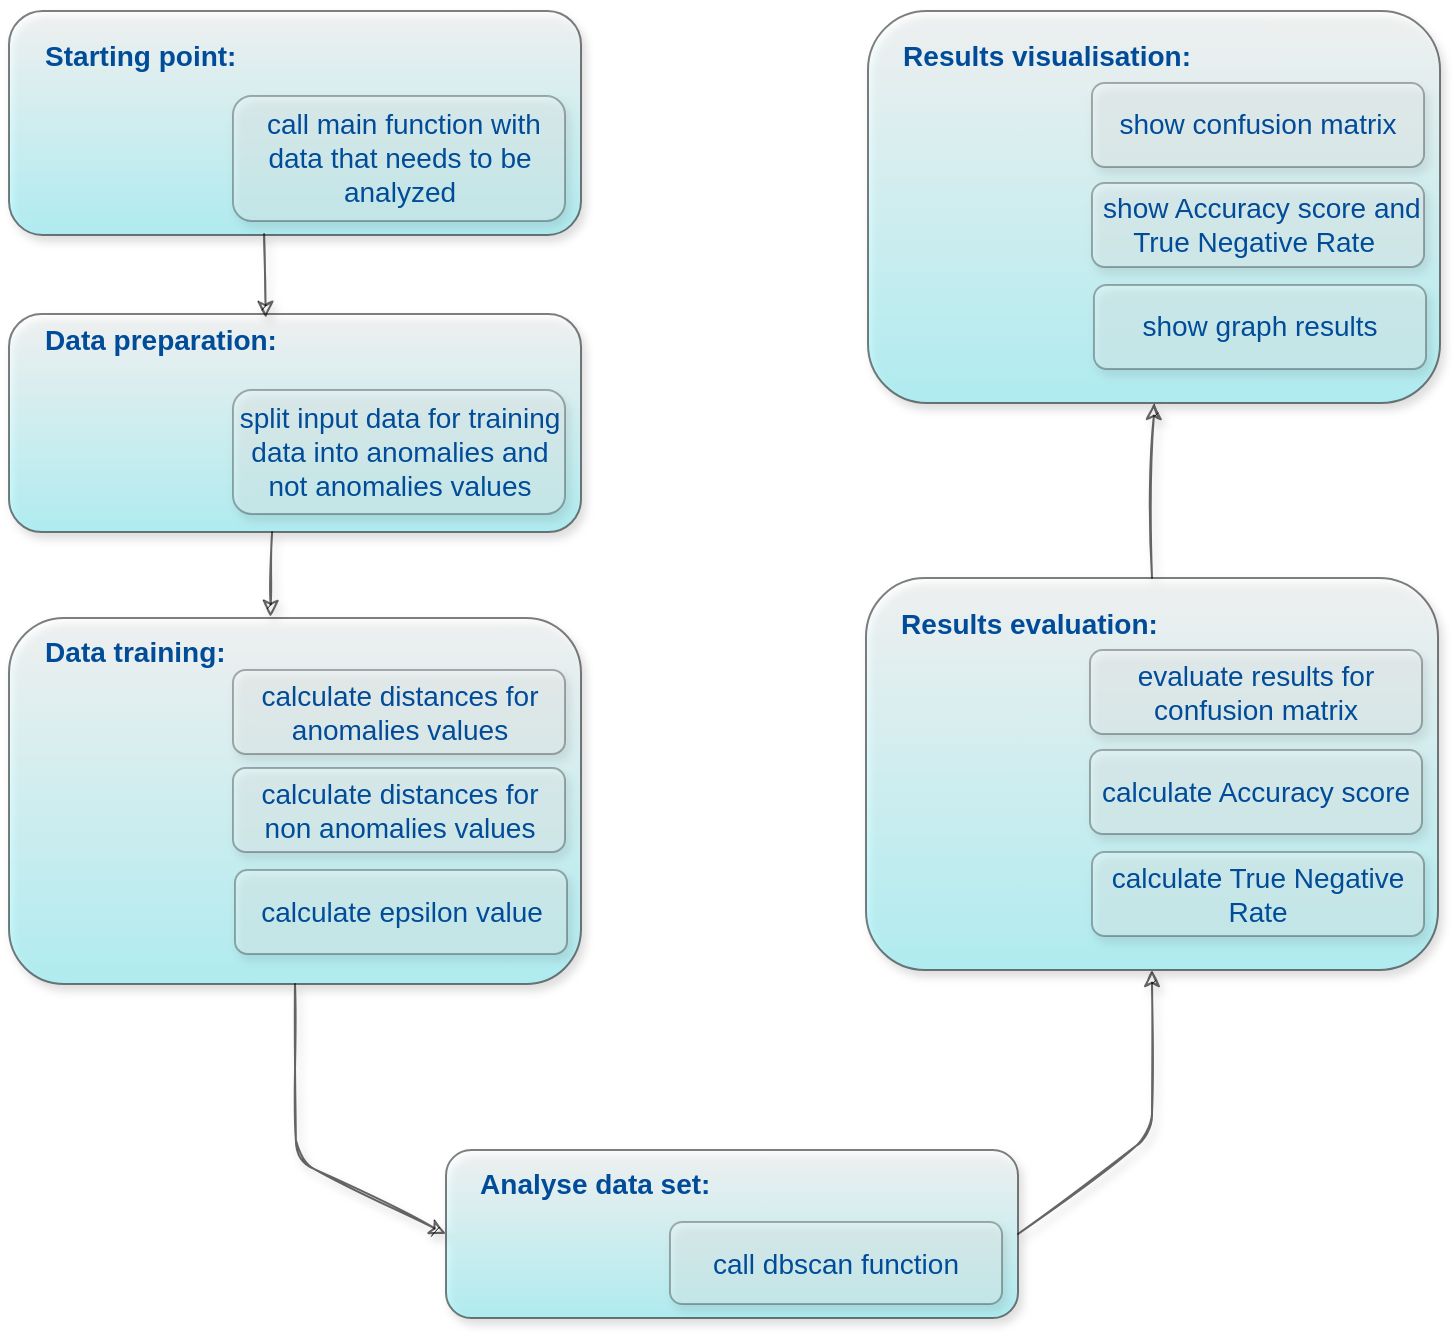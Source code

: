 <mxfile version="14.4.2" type="device"><diagram id="8S_RQ6HSrrF0hFBKdncf" name="Page-1"><mxGraphModel dx="869" dy="947" grid="0" gridSize="14" guides="1" tooltips="1" connect="1" arrows="1" fold="1" page="1" pageScale="1" pageWidth="827" pageHeight="1169" background="#ffffff" math="0" shadow="0"><root><mxCell id="0"/><mxCell id="1" parent="0"/><mxCell id="PmHuQcK_YBfRDiKqC3mB-1" value="&lt;font style=&quot;font-size: 14px&quot;&gt;&lt;font color=&quot;#004c99&quot;&gt;&lt;b&gt;&amp;nbsp; &amp;nbsp; Starting point:&lt;br&gt;&lt;br&gt;&lt;/b&gt;&lt;br&gt;&lt;br&gt;&lt;/font&gt;&lt;br&gt;&lt;/font&gt;" style="rounded=1;whiteSpace=wrap;html=1;glass=0;sketch=0;shadow=1;opacity=50;align=left;gradientDirection=south;gradientColor=#80F7FF;" parent="1" vertex="1"><mxGeometry x="62.5" y="115.47" width="286" height="112" as="geometry"/></mxCell><mxCell id="PmHuQcK_YBfRDiKqC3mB-57" value="&lt;font style=&quot;font-size: 14px&quot;&gt;&lt;font color=&quot;#004c99&quot;&gt;&amp;nbsp;call main function with data that needs to be analyzed&lt;/font&gt;&lt;br&gt;&lt;/font&gt;" style="rounded=1;whiteSpace=wrap;html=1;glass=0;sketch=0;shadow=1;opacity=30;" parent="1" vertex="1"><mxGeometry x="174.5" y="158" width="166" height="62.47" as="geometry"/></mxCell><mxCell id="PmHuQcK_YBfRDiKqC3mB-59" value="&lt;font style=&quot;font-size: 14px&quot;&gt;&lt;font color=&quot;#004c99&quot;&gt;&lt;b&gt;&amp;nbsp; &amp;nbsp; Data preparation:&lt;br&gt;&lt;br&gt;&lt;br&gt;&lt;/b&gt;&lt;br&gt;&lt;br&gt;&lt;/font&gt;&lt;br&gt;&lt;/font&gt;" style="rounded=1;whiteSpace=wrap;html=1;glass=0;sketch=0;shadow=1;opacity=50;align=left;gradientDirection=south;gradientColor=#80F7FF;" parent="1" vertex="1"><mxGeometry x="62.5" y="267" width="286" height="109" as="geometry"/></mxCell><mxCell id="PmHuQcK_YBfRDiKqC3mB-60" value="&lt;font style=&quot;font-size: 14px&quot;&gt;&lt;font color=&quot;#004c99&quot;&gt;split input data for training data into anomalies and not anomalies values&lt;/font&gt;&lt;br&gt;&lt;/font&gt;" style="rounded=1;whiteSpace=wrap;html=1;glass=0;sketch=0;shadow=1;opacity=30;" parent="1" vertex="1"><mxGeometry x="174.5" y="305" width="166" height="62" as="geometry"/></mxCell><mxCell id="PmHuQcK_YBfRDiKqC3mB-61" value="&lt;font style=&quot;font-size: 14px&quot;&gt;&lt;font color=&quot;#004c99&quot;&gt;&lt;b&gt;&amp;nbsp; &amp;nbsp; Data training:&lt;br&gt;&lt;br&gt;&lt;br&gt;&lt;br&gt;&lt;br&gt;&lt;br&gt;&lt;br&gt;&lt;/b&gt;&lt;br&gt;&lt;br&gt;&lt;/font&gt;&lt;br&gt;&lt;/font&gt;" style="rounded=1;whiteSpace=wrap;html=1;glass=0;sketch=0;shadow=1;opacity=50;align=left;gradientColor=#80F7FF;" parent="1" vertex="1"><mxGeometry x="62.5" y="419" width="286" height="183" as="geometry"/></mxCell><mxCell id="PmHuQcK_YBfRDiKqC3mB-62" value="&lt;font style=&quot;font-size: 14px&quot;&gt;&lt;font color=&quot;#004c99&quot;&gt;calculate distances for anomalies values&lt;/font&gt;&lt;br&gt;&lt;/font&gt;" style="rounded=1;whiteSpace=wrap;html=1;glass=0;sketch=0;shadow=1;opacity=30;" parent="1" vertex="1"><mxGeometry x="174.5" y="445" width="166" height="42" as="geometry"/></mxCell><mxCell id="PmHuQcK_YBfRDiKqC3mB-63" value="&lt;font style=&quot;font-size: 14px&quot;&gt;&lt;font color=&quot;#004c99&quot;&gt;calculate distances for non anomalies values&lt;/font&gt;&lt;br&gt;&lt;/font&gt;" style="rounded=1;whiteSpace=wrap;html=1;glass=0;sketch=0;shadow=1;opacity=30;" parent="1" vertex="1"><mxGeometry x="174.5" y="494" width="166" height="42" as="geometry"/></mxCell><mxCell id="PmHuQcK_YBfRDiKqC3mB-64" value="&lt;font style=&quot;font-size: 14px&quot;&gt;&lt;font color=&quot;#004c99&quot;&gt;calculate epsilon value&lt;/font&gt;&lt;br&gt;&lt;/font&gt;" style="rounded=1;whiteSpace=wrap;html=1;glass=0;sketch=0;shadow=1;opacity=30;" parent="1" vertex="1"><mxGeometry x="175.5" y="545" width="166" height="42" as="geometry"/></mxCell><mxCell id="PmHuQcK_YBfRDiKqC3mB-68" value="&lt;font style=&quot;font-size: 14px&quot;&gt;&lt;font color=&quot;#004c99&quot;&gt;&lt;b&gt;&amp;nbsp; &amp;nbsp; Analyse data set:&lt;br&gt;&lt;br&gt;&lt;/b&gt;&lt;b&gt;&lt;br&gt;&lt;/b&gt;&lt;/font&gt;&lt;br&gt;&lt;/font&gt;" style="rounded=1;whiteSpace=wrap;html=1;glass=0;sketch=0;shadow=1;opacity=50;align=left;gradientColor=#80F7FF;" parent="1" vertex="1"><mxGeometry x="281" y="685" width="286" height="84" as="geometry"/></mxCell><mxCell id="PmHuQcK_YBfRDiKqC3mB-69" value="&lt;font style=&quot;font-size: 14px&quot;&gt;&lt;font color=&quot;#004c99&quot;&gt;call dbscan function&lt;/font&gt;&lt;br&gt;&lt;/font&gt;" style="rounded=1;whiteSpace=wrap;html=1;glass=0;sketch=0;shadow=1;opacity=30;" parent="1" vertex="1"><mxGeometry x="393" y="721" width="166" height="41" as="geometry"/></mxCell><mxCell id="PmHuQcK_YBfRDiKqC3mB-71" value="&lt;font style=&quot;font-size: 14px&quot;&gt;&lt;font color=&quot;#004c99&quot;&gt;&lt;b&gt;&amp;nbsp; &amp;nbsp; Results evaluation:&lt;br&gt;&lt;br&gt;&lt;br&gt;&lt;br&gt;&lt;br&gt;&lt;br&gt;&lt;br&gt;&lt;/b&gt;&lt;br&gt;&lt;br&gt;&lt;/font&gt;&lt;br&gt;&lt;/font&gt;" style="rounded=1;whiteSpace=wrap;html=1;glass=0;sketch=0;shadow=1;opacity=50;align=left;gradientColor=#80F7FF;" parent="1" vertex="1"><mxGeometry x="491" y="399" width="286" height="196" as="geometry"/></mxCell><mxCell id="PmHuQcK_YBfRDiKqC3mB-72" value="&lt;font style=&quot;font-size: 14px&quot;&gt;&lt;font color=&quot;#004c99&quot;&gt;evaluate results for confusion matrix&lt;/font&gt;&lt;br&gt;&lt;/font&gt;" style="rounded=1;whiteSpace=wrap;html=1;glass=0;sketch=0;shadow=1;opacity=30;" parent="1" vertex="1"><mxGeometry x="603" y="435" width="166" height="42" as="geometry"/></mxCell><mxCell id="PmHuQcK_YBfRDiKqC3mB-73" value="&lt;font style=&quot;font-size: 14px&quot;&gt;&lt;font color=&quot;#004c99&quot;&gt;calculate Accuracy score&lt;/font&gt;&lt;br&gt;&lt;/font&gt;" style="rounded=1;whiteSpace=wrap;html=1;glass=0;sketch=0;shadow=1;opacity=30;" parent="1" vertex="1"><mxGeometry x="603" y="485" width="166" height="42" as="geometry"/></mxCell><mxCell id="PmHuQcK_YBfRDiKqC3mB-74" value="&lt;font style=&quot;font-size: 14px&quot;&gt;&lt;font color=&quot;#004c99&quot;&gt;calculate True Negative Rate&lt;/font&gt;&lt;br&gt;&lt;/font&gt;" style="rounded=1;whiteSpace=wrap;html=1;glass=0;sketch=0;shadow=1;opacity=30;" parent="1" vertex="1"><mxGeometry x="604" y="536" width="166" height="42" as="geometry"/></mxCell><mxCell id="PmHuQcK_YBfRDiKqC3mB-75" value="&lt;font style=&quot;font-size: 14px&quot;&gt;&lt;font color=&quot;#004c99&quot;&gt;&lt;b&gt;&amp;nbsp; &amp;nbsp; Results visualisation:&lt;br&gt;&lt;br&gt;&lt;br&gt;&lt;br&gt;&lt;br&gt;&lt;br&gt;&lt;br&gt;&lt;/b&gt;&lt;br&gt;&lt;br&gt;&lt;/font&gt;&lt;br&gt;&lt;/font&gt;" style="rounded=1;whiteSpace=wrap;html=1;glass=0;sketch=0;shadow=1;opacity=50;align=left;gradientColor=#80F7FF;" parent="1" vertex="1"><mxGeometry x="492" y="115.47" width="286" height="196" as="geometry"/></mxCell><mxCell id="PmHuQcK_YBfRDiKqC3mB-76" value="&lt;font style=&quot;font-size: 14px&quot;&gt;&lt;font color=&quot;#004c99&quot;&gt;show confusion matrix&lt;/font&gt;&lt;br&gt;&lt;/font&gt;" style="rounded=1;whiteSpace=wrap;html=1;glass=0;sketch=0;shadow=1;opacity=30;" parent="1" vertex="1"><mxGeometry x="604" y="151.47" width="166" height="42" as="geometry"/></mxCell><mxCell id="PmHuQcK_YBfRDiKqC3mB-77" value="&lt;font style=&quot;font-size: 14px&quot;&gt;&lt;font color=&quot;#004c99&quot;&gt;&amp;nbsp;show Accuracy score and True Negative Rate&amp;nbsp;&lt;/font&gt;&lt;br&gt;&lt;/font&gt;" style="rounded=1;whiteSpace=wrap;html=1;glass=0;sketch=0;shadow=1;opacity=30;" parent="1" vertex="1"><mxGeometry x="604" y="201.47" width="166" height="42" as="geometry"/></mxCell><mxCell id="PmHuQcK_YBfRDiKqC3mB-78" value="&lt;font style=&quot;font-size: 14px&quot;&gt;&lt;font color=&quot;#004c99&quot;&gt;show graph results&lt;/font&gt;&lt;br&gt;&lt;/font&gt;" style="rounded=1;whiteSpace=wrap;html=1;glass=0;sketch=0;shadow=1;opacity=30;" parent="1" vertex="1"><mxGeometry x="605" y="252.47" width="166" height="42" as="geometry"/></mxCell><mxCell id="PmHuQcK_YBfRDiKqC3mB-79" value="" style="endArrow=classic;html=1;shadow=1;opacity=60;exitX=0.446;exitY=0.996;exitDx=0;exitDy=0;exitPerimeter=0;entryX=0.449;entryY=0.018;entryDx=0;entryDy=0;entryPerimeter=0;jumpSize=11;sketch=1;" parent="1" source="PmHuQcK_YBfRDiKqC3mB-1" target="PmHuQcK_YBfRDiKqC3mB-59" edge="1"><mxGeometry width="50" height="50" relative="1" as="geometry"><mxPoint x="-19" y="283.47" as="sourcePoint"/><mxPoint x="31" y="233.47" as="targetPoint"/></mxGeometry></mxCell><mxCell id="PmHuQcK_YBfRDiKqC3mB-80" value="" style="endArrow=classic;html=1;shadow=1;opacity=60;exitX=0.432;exitY=1;exitDx=0;exitDy=0;exitPerimeter=0;jumpSize=11;sketch=1;entryX=0.457;entryY=-0.003;entryDx=0;entryDy=0;entryPerimeter=0;" parent="1" edge="1"><mxGeometry width="50" height="50" relative="1" as="geometry"><mxPoint x="194.052" y="376" as="sourcePoint"/><mxPoint x="193.202" y="418.451" as="targetPoint"/></mxGeometry></mxCell><mxCell id="PmHuQcK_YBfRDiKqC3mB-88" value="" style="endArrow=classic;html=1;shadow=1;opacity=60;exitX=0.5;exitY=0;exitDx=0;exitDy=0;jumpSize=11;sketch=1;entryX=0.5;entryY=1;entryDx=0;entryDy=0;" parent="1" source="PmHuQcK_YBfRDiKqC3mB-71" target="PmHuQcK_YBfRDiKqC3mB-75" edge="1"><mxGeometry width="50" height="50" relative="1" as="geometry"><mxPoint x="450.004" y="341" as="sourcePoint"/><mxPoint x="616" y="350" as="targetPoint"/></mxGeometry></mxCell><mxCell id="pD9Xo_3xBMKW-GIRcD5i-3" value="" style="endArrow=classic;html=1;shadow=1;opacity=60;exitX=0.5;exitY=1;exitDx=0;exitDy=0;jumpSize=11;sketch=1;entryX=0;entryY=0.5;entryDx=0;entryDy=0;" edge="1" parent="1" source="PmHuQcK_YBfRDiKqC3mB-61" target="PmHuQcK_YBfRDiKqC3mB-68"><mxGeometry width="50" height="50" relative="1" as="geometry"><mxPoint x="165.852" y="656" as="sourcePoint"/><mxPoint x="165.002" y="698.451" as="targetPoint"/><Array as="points"><mxPoint x="206" y="690"/></Array></mxGeometry></mxCell><mxCell id="pD9Xo_3xBMKW-GIRcD5i-4" value="" style="endArrow=classic;html=1;shadow=1;opacity=60;exitX=1;exitY=0.5;exitDx=0;exitDy=0;jumpSize=11;sketch=1;entryX=0.5;entryY=1;entryDx=0;entryDy=0;" edge="1" parent="1" source="PmHuQcK_YBfRDiKqC3mB-68" target="PmHuQcK_YBfRDiKqC3mB-71"><mxGeometry width="50" height="50" relative="1" as="geometry"><mxPoint x="666" y="727.53" as="sourcePoint"/><mxPoint x="667" y="640" as="targetPoint"/><Array as="points"><mxPoint x="634" y="677"/></Array></mxGeometry></mxCell></root></mxGraphModel></diagram></mxfile>